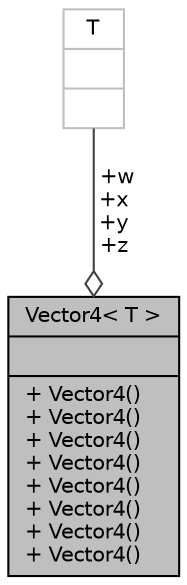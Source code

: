 digraph "Vector4&lt; T &gt;"
{
 // LATEX_PDF_SIZE
  edge [fontname="Helvetica",fontsize="10",labelfontname="Helvetica",labelfontsize="10"];
  node [fontname="Helvetica",fontsize="10",shape=record];
  Node1 [label="{Vector4\< T \>\n||+ Vector4()\l+ Vector4()\l+ Vector4()\l+ Vector4()\l+ Vector4()\l+ Vector4()\l+ Vector4()\l+ Vector4()\l}",height=0.2,width=0.4,color="black", fillcolor="grey75", style="filled", fontcolor="black",tooltip="4D vector type, used to set uniforms in GLSL"];
  Node2 -> Node1 [color="grey25",fontsize="10",style="solid",label=" +w\n+x\n+y\n+z" ,arrowhead="odiamond",fontname="Helvetica"];
  Node2 [label="{T\n||}",height=0.2,width=0.4,color="grey75", fillcolor="white", style="filled",tooltip=" "];
}
